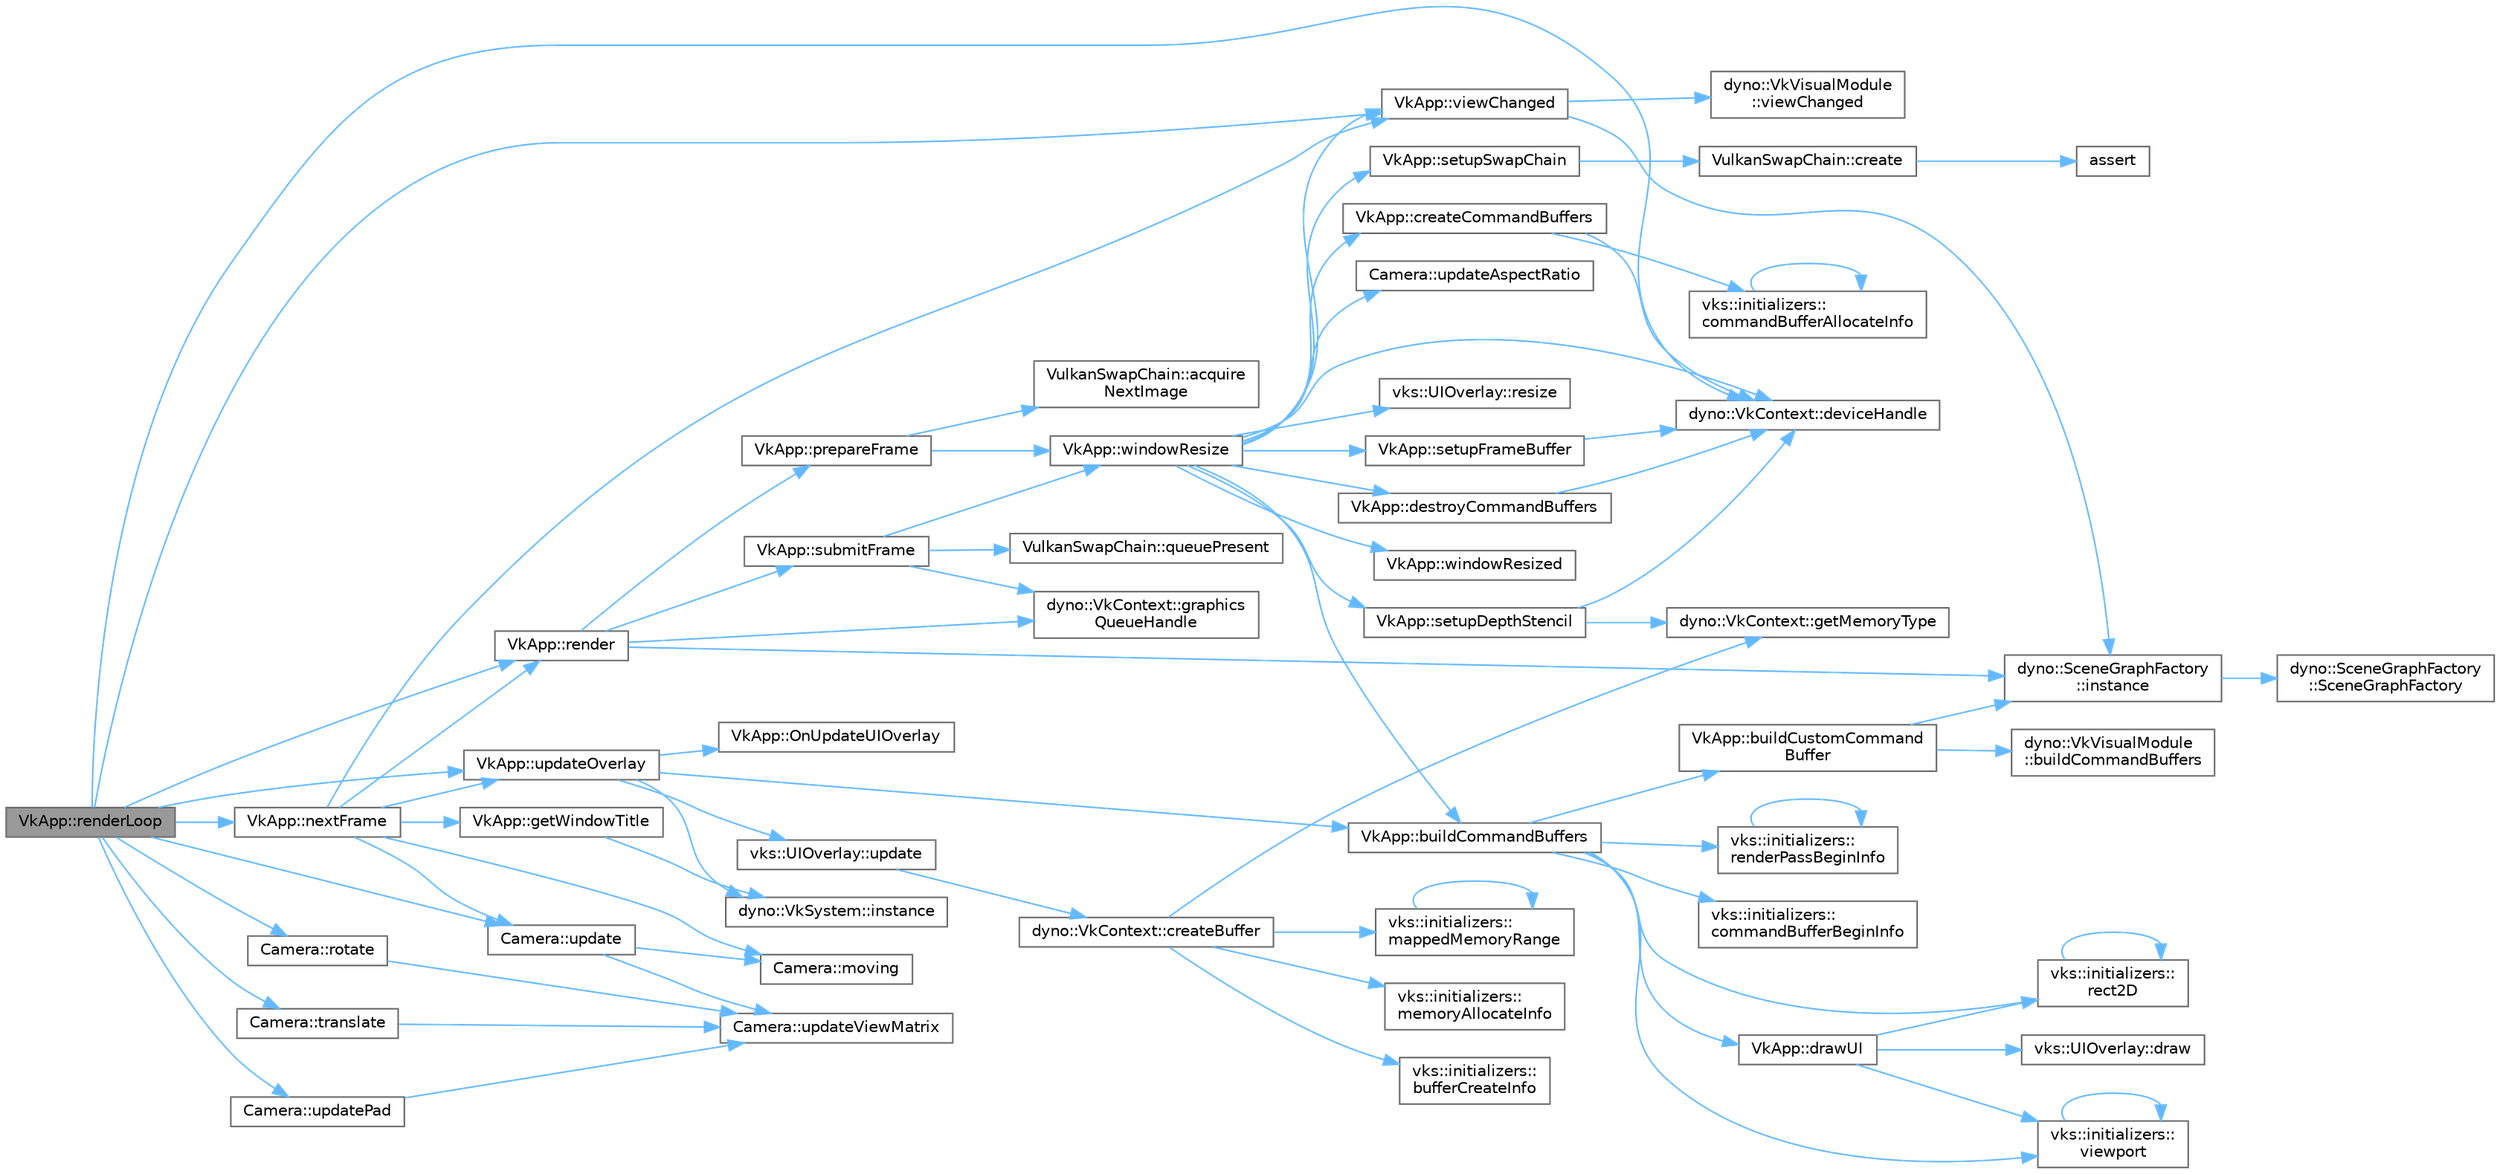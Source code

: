 digraph "VkApp::renderLoop"
{
 // LATEX_PDF_SIZE
  bgcolor="transparent";
  edge [fontname=Helvetica,fontsize=10,labelfontname=Helvetica,labelfontsize=10];
  node [fontname=Helvetica,fontsize=10,shape=box,height=0.2,width=0.4];
  rankdir="LR";
  Node1 [id="Node000001",label="VkApp::renderLoop",height=0.2,width=0.4,color="gray40", fillcolor="grey60", style="filled", fontcolor="black",tooltip="Entry point for the main render loop."];
  Node1 -> Node2 [id="edge1_Node000001_Node000002",color="steelblue1",style="solid",tooltip=" "];
  Node2 [id="Node000002",label="dyno::VkContext::deviceHandle",height=0.2,width=0.4,color="grey40", fillcolor="white", style="filled",URL="$classdyno_1_1_vk_context.html#af9eb048735ab3316470619f9bf0d4acf",tooltip=" "];
  Node1 -> Node3 [id="edge2_Node000001_Node000003",color="steelblue1",style="solid",tooltip=" "];
  Node3 [id="Node000003",label="VkApp::nextFrame",height=0.2,width=0.4,color="grey40", fillcolor="white", style="filled",URL="$class_vk_app.html#a271496c24fa0c1d5685741d5161be134",tooltip=" "];
  Node3 -> Node4 [id="edge3_Node000003_Node000004",color="steelblue1",style="solid",tooltip=" "];
  Node4 [id="Node000004",label="VkApp::getWindowTitle",height=0.2,width=0.4,color="grey40", fillcolor="white", style="filled",URL="$class_vk_app.html#a19d6febc4b8291e89fd62135806d9e65",tooltip=" "];
  Node4 -> Node5 [id="edge4_Node000004_Node000005",color="steelblue1",style="solid",tooltip=" "];
  Node5 [id="Node000005",label="dyno::VkSystem::instance",height=0.2,width=0.4,color="grey40", fillcolor="white", style="filled",URL="$classdyno_1_1_vk_system.html#ae9dfacd8ffcaa69bd39faec9ab24c66e",tooltip=" "];
  Node3 -> Node6 [id="edge5_Node000003_Node000006",color="steelblue1",style="solid",tooltip=" "];
  Node6 [id="Node000006",label="Camera::moving",height=0.2,width=0.4,color="grey40", fillcolor="white", style="filled",URL="$class_camera.html#a247ecfb88dbc9fd11ea3177dabd4fd99",tooltip=" "];
  Node3 -> Node7 [id="edge6_Node000003_Node000007",color="steelblue1",style="solid",tooltip=" "];
  Node7 [id="Node000007",label="VkApp::render",height=0.2,width=0.4,color="grey40", fillcolor="white", style="filled",URL="$class_vk_app.html#ab63b7933ea35df31039ed96b36d75e75",tooltip="(Pure virtual) Render function to be implemented by the sample application"];
  Node7 -> Node8 [id="edge7_Node000007_Node000008",color="steelblue1",style="solid",tooltip=" "];
  Node8 [id="Node000008",label="dyno::VkContext::graphics\lQueueHandle",height=0.2,width=0.4,color="grey40", fillcolor="white", style="filled",URL="$classdyno_1_1_vk_context.html#ad6404255ba055cbe9873651fffb4266e",tooltip=" "];
  Node7 -> Node9 [id="edge8_Node000007_Node000009",color="steelblue1",style="solid",tooltip=" "];
  Node9 [id="Node000009",label="dyno::SceneGraphFactory\l::instance",height=0.2,width=0.4,color="grey40", fillcolor="white", style="filled",URL="$classdyno_1_1_scene_graph_factory.html#a734602c4eaa53d89bd0293015383677b",tooltip=" "];
  Node9 -> Node10 [id="edge9_Node000009_Node000010",color="steelblue1",style="solid",tooltip=" "];
  Node10 [id="Node000010",label="dyno::SceneGraphFactory\l::SceneGraphFactory",height=0.2,width=0.4,color="grey40", fillcolor="white", style="filled",URL="$classdyno_1_1_scene_graph_factory.html#a8903c0a4594870792c19db4302361bad",tooltip=" "];
  Node7 -> Node11 [id="edge10_Node000007_Node000011",color="steelblue1",style="solid",tooltip=" "];
  Node11 [id="Node000011",label="VkApp::prepareFrame",height=0.2,width=0.4,color="grey40", fillcolor="white", style="filled",URL="$class_vk_app.html#a0162143259d08706c042d08fbebe4706",tooltip=" "];
  Node11 -> Node12 [id="edge11_Node000011_Node000012",color="steelblue1",style="solid",tooltip=" "];
  Node12 [id="Node000012",label="VulkanSwapChain::acquire\lNextImage",height=0.2,width=0.4,color="grey40", fillcolor="white", style="filled",URL="$class_vulkan_swap_chain.html#ae4c017063e104df6af453f511476c5f2",tooltip=" "];
  Node11 -> Node13 [id="edge12_Node000011_Node000013",color="steelblue1",style="solid",tooltip=" "];
  Node13 [id="Node000013",label="VkApp::windowResize",height=0.2,width=0.4,color="grey40", fillcolor="white", style="filled",URL="$class_vk_app.html#a7cd16d7aa5e59f3320f4db4203d9c6c2",tooltip=" "];
  Node13 -> Node14 [id="edge13_Node000013_Node000014",color="steelblue1",style="solid",tooltip=" "];
  Node14 [id="Node000014",label="VkApp::buildCommandBuffers",height=0.2,width=0.4,color="grey40", fillcolor="white", style="filled",URL="$class_vk_app.html#a38047afc15c4ecf19d652c4b8c62c544",tooltip="(Virtual) Called when resources have been recreated that require a rebuild of the command buffers (e...."];
  Node14 -> Node15 [id="edge14_Node000014_Node000015",color="steelblue1",style="solid",tooltip=" "];
  Node15 [id="Node000015",label="VkApp::buildCustomCommand\lBuffer",height=0.2,width=0.4,color="grey40", fillcolor="white", style="filled",URL="$class_vk_app.html#a2d514ecd18dc274f4117753e6c299b32",tooltip=" "];
  Node15 -> Node16 [id="edge15_Node000015_Node000016",color="steelblue1",style="solid",tooltip=" "];
  Node16 [id="Node000016",label="dyno::VkVisualModule\l::buildCommandBuffers",height=0.2,width=0.4,color="grey40", fillcolor="white", style="filled",URL="$classdyno_1_1_vk_visual_module.html#a4d5fc3965b77c5113df70656361bea11",tooltip=" "];
  Node15 -> Node9 [id="edge16_Node000015_Node000009",color="steelblue1",style="solid",tooltip=" "];
  Node14 -> Node17 [id="edge17_Node000014_Node000017",color="steelblue1",style="solid",tooltip=" "];
  Node17 [id="Node000017",label="vks::initializers::\lcommandBufferBeginInfo",height=0.2,width=0.4,color="grey40", fillcolor="white", style="filled",URL="$namespacevks_1_1initializers.html#ab43b98c7cf767b67fd3501fedb4a8348",tooltip=" "];
  Node14 -> Node18 [id="edge18_Node000014_Node000018",color="steelblue1",style="solid",tooltip=" "];
  Node18 [id="Node000018",label="VkApp::drawUI",height=0.2,width=0.4,color="grey40", fillcolor="white", style="filled",URL="$class_vk_app.html#a0533d19e918fc69c112df4e80d75f50a",tooltip="Adds the drawing commands for the ImGui overlay to the given command buffer."];
  Node18 -> Node19 [id="edge19_Node000018_Node000019",color="steelblue1",style="solid",tooltip=" "];
  Node19 [id="Node000019",label="vks::UIOverlay::draw",height=0.2,width=0.4,color="grey40", fillcolor="white", style="filled",URL="$classvks_1_1_u_i_overlay.html#a624e18c79a8ec4df22119b14dd53d690",tooltip=" "];
  Node18 -> Node20 [id="edge20_Node000018_Node000020",color="steelblue1",style="solid",tooltip=" "];
  Node20 [id="Node000020",label="vks::initializers::\lrect2D",height=0.2,width=0.4,color="grey40", fillcolor="white", style="filled",URL="$namespacevks_1_1initializers.html#accf10566e09a15387484562d7b62fb1d",tooltip=" "];
  Node20 -> Node20 [id="edge21_Node000020_Node000020",color="steelblue1",style="solid",tooltip=" "];
  Node18 -> Node21 [id="edge22_Node000018_Node000021",color="steelblue1",style="solid",tooltip=" "];
  Node21 [id="Node000021",label="vks::initializers::\lviewport",height=0.2,width=0.4,color="grey40", fillcolor="white", style="filled",URL="$namespacevks_1_1initializers.html#ad8d2fa8d651cf0b1a1d6ee1190dd318c",tooltip=" "];
  Node21 -> Node21 [id="edge23_Node000021_Node000021",color="steelblue1",style="solid",tooltip=" "];
  Node14 -> Node20 [id="edge24_Node000014_Node000020",color="steelblue1",style="solid",tooltip=" "];
  Node14 -> Node22 [id="edge25_Node000014_Node000022",color="steelblue1",style="solid",tooltip=" "];
  Node22 [id="Node000022",label="vks::initializers::\lrenderPassBeginInfo",height=0.2,width=0.4,color="grey40", fillcolor="white", style="filled",URL="$namespacevks_1_1initializers.html#a9a2b0d6286daad93f68a4d9100a8f354",tooltip=" "];
  Node22 -> Node22 [id="edge26_Node000022_Node000022",color="steelblue1",style="solid",tooltip=" "];
  Node14 -> Node21 [id="edge27_Node000014_Node000021",color="steelblue1",style="solid",tooltip=" "];
  Node13 -> Node23 [id="edge28_Node000013_Node000023",color="steelblue1",style="solid",tooltip=" "];
  Node23 [id="Node000023",label="VkApp::createCommandBuffers",height=0.2,width=0.4,color="grey40", fillcolor="white", style="filled",URL="$class_vk_app.html#aebc0a020547b33662c7ab153e0f5ee78",tooltip=" "];
  Node23 -> Node24 [id="edge29_Node000023_Node000024",color="steelblue1",style="solid",tooltip=" "];
  Node24 [id="Node000024",label="vks::initializers::\lcommandBufferAllocateInfo",height=0.2,width=0.4,color="grey40", fillcolor="white", style="filled",URL="$namespacevks_1_1initializers.html#a56e8b0b74504c6870b752df0ec9052be",tooltip=" "];
  Node24 -> Node24 [id="edge30_Node000024_Node000024",color="steelblue1",style="solid",tooltip=" "];
  Node23 -> Node2 [id="edge31_Node000023_Node000002",color="steelblue1",style="solid",tooltip=" "];
  Node13 -> Node25 [id="edge32_Node000013_Node000025",color="steelblue1",style="solid",tooltip=" "];
  Node25 [id="Node000025",label="VkApp::destroyCommandBuffers",height=0.2,width=0.4,color="grey40", fillcolor="white", style="filled",URL="$class_vk_app.html#a2cab8bd97fb34c53c75c5af7497afdca",tooltip=" "];
  Node25 -> Node2 [id="edge33_Node000025_Node000002",color="steelblue1",style="solid",tooltip=" "];
  Node13 -> Node2 [id="edge34_Node000013_Node000002",color="steelblue1",style="solid",tooltip=" "];
  Node13 -> Node26 [id="edge35_Node000013_Node000026",color="steelblue1",style="solid",tooltip=" "];
  Node26 [id="Node000026",label="vks::UIOverlay::resize",height=0.2,width=0.4,color="grey40", fillcolor="white", style="filled",URL="$classvks_1_1_u_i_overlay.html#aa22c7b7099c6628c2b997445827a71d0",tooltip=" "];
  Node13 -> Node27 [id="edge36_Node000013_Node000027",color="steelblue1",style="solid",tooltip=" "];
  Node27 [id="Node000027",label="VkApp::setupDepthStencil",height=0.2,width=0.4,color="grey40", fillcolor="white", style="filled",URL="$class_vk_app.html#a885893a4870100949051d768130e9520",tooltip="(Virtual) Setup default depth and stencil views"];
  Node27 -> Node2 [id="edge37_Node000027_Node000002",color="steelblue1",style="solid",tooltip=" "];
  Node27 -> Node28 [id="edge38_Node000027_Node000028",color="steelblue1",style="solid",tooltip=" "];
  Node28 [id="Node000028",label="dyno::VkContext::getMemoryType",height=0.2,width=0.4,color="grey40", fillcolor="white", style="filled",URL="$classdyno_1_1_vk_context.html#a780dfd9266a8aadab0d3ea38d0750509",tooltip=" "];
  Node13 -> Node29 [id="edge39_Node000013_Node000029",color="steelblue1",style="solid",tooltip=" "];
  Node29 [id="Node000029",label="VkApp::setupFrameBuffer",height=0.2,width=0.4,color="grey40", fillcolor="white", style="filled",URL="$class_vk_app.html#a3f057963f839559ea6d71e2163417997",tooltip="(Virtual) Setup default framebuffers for all requested swapchain images"];
  Node29 -> Node2 [id="edge40_Node000029_Node000002",color="steelblue1",style="solid",tooltip=" "];
  Node13 -> Node30 [id="edge41_Node000013_Node000030",color="steelblue1",style="solid",tooltip=" "];
  Node30 [id="Node000030",label="VkApp::setupSwapChain",height=0.2,width=0.4,color="grey40", fillcolor="white", style="filled",URL="$class_vk_app.html#a8a926ccea752b2a139453f054ca1480d",tooltip=" "];
  Node30 -> Node31 [id="edge42_Node000030_Node000031",color="steelblue1",style="solid",tooltip=" "];
  Node31 [id="Node000031",label="VulkanSwapChain::create",height=0.2,width=0.4,color="grey40", fillcolor="white", style="filled",URL="$class_vulkan_swap_chain.html#a84e91376965ca63f453266e0e9baebaa",tooltip=" "];
  Node31 -> Node32 [id="edge43_Node000031_Node000032",color="steelblue1",style="solid",tooltip=" "];
  Node32 [id="Node000032",label="assert",height=0.2,width=0.4,color="grey40", fillcolor="white", style="filled",URL="$_vulkan_swap_chain_8cpp.html#a21b5a77bb7dd2ff2a93f6c086da96d46",tooltip=" "];
  Node13 -> Node33 [id="edge44_Node000013_Node000033",color="steelblue1",style="solid",tooltip=" "];
  Node33 [id="Node000033",label="Camera::updateAspectRatio",height=0.2,width=0.4,color="grey40", fillcolor="white", style="filled",URL="$class_camera.html#a5da1dde1a2d60f8e8e4e95922b0e72a3",tooltip=" "];
  Node13 -> Node34 [id="edge45_Node000013_Node000034",color="steelblue1",style="solid",tooltip=" "];
  Node34 [id="Node000034",label="VkApp::viewChanged",height=0.2,width=0.4,color="grey40", fillcolor="white", style="filled",URL="$class_vk_app.html#a6404e5667eef136f91987f9f525dc688",tooltip="(Virtual) Called when the camera view has changed"];
  Node34 -> Node9 [id="edge46_Node000034_Node000009",color="steelblue1",style="solid",tooltip=" "];
  Node34 -> Node35 [id="edge47_Node000034_Node000035",color="steelblue1",style="solid",tooltip=" "];
  Node35 [id="Node000035",label="dyno::VkVisualModule\l::viewChanged",height=0.2,width=0.4,color="grey40", fillcolor="white", style="filled",URL="$classdyno_1_1_vk_visual_module.html#ad5176c02e568be37a4a5163c96e473bc",tooltip=" "];
  Node13 -> Node36 [id="edge48_Node000013_Node000036",color="steelblue1",style="solid",tooltip=" "];
  Node36 [id="Node000036",label="VkApp::windowResized",height=0.2,width=0.4,color="grey40", fillcolor="white", style="filled",URL="$class_vk_app.html#a9b734787be2c77f9fb709008aacd0a4e",tooltip="(Virtual) Called when the window has been resized, can be used by the sample application to recreate ..."];
  Node7 -> Node37 [id="edge49_Node000007_Node000037",color="steelblue1",style="solid",tooltip=" "];
  Node37 [id="Node000037",label="VkApp::submitFrame",height=0.2,width=0.4,color="grey40", fillcolor="white", style="filled",URL="$class_vk_app.html#a77aa2460391395eadb236bd13826b56e",tooltip="Presents the current image to the swap chain."];
  Node37 -> Node8 [id="edge50_Node000037_Node000008",color="steelblue1",style="solid",tooltip=" "];
  Node37 -> Node38 [id="edge51_Node000037_Node000038",color="steelblue1",style="solid",tooltip=" "];
  Node38 [id="Node000038",label="VulkanSwapChain::queuePresent",height=0.2,width=0.4,color="grey40", fillcolor="white", style="filled",URL="$class_vulkan_swap_chain.html#aa86b2b32130ae574aa25ac0c56c45a71",tooltip=" "];
  Node37 -> Node13 [id="edge52_Node000037_Node000013",color="steelblue1",style="solid",tooltip=" "];
  Node3 -> Node39 [id="edge53_Node000003_Node000039",color="steelblue1",style="solid",tooltip=" "];
  Node39 [id="Node000039",label="Camera::update",height=0.2,width=0.4,color="grey40", fillcolor="white", style="filled",URL="$class_camera.html#a793f9f0edff8984a65d7d908e0ff481c",tooltip=" "];
  Node39 -> Node6 [id="edge54_Node000039_Node000006",color="steelblue1",style="solid",tooltip=" "];
  Node39 -> Node40 [id="edge55_Node000039_Node000040",color="steelblue1",style="solid",tooltip=" "];
  Node40 [id="Node000040",label="Camera::updateViewMatrix",height=0.2,width=0.4,color="grey40", fillcolor="white", style="filled",URL="$class_camera.html#a8fe5c71a390571a861ad8afd99dfdea3",tooltip=" "];
  Node3 -> Node41 [id="edge56_Node000003_Node000041",color="steelblue1",style="solid",tooltip=" "];
  Node41 [id="Node000041",label="VkApp::updateOverlay",height=0.2,width=0.4,color="grey40", fillcolor="white", style="filled",URL="$class_vk_app.html#aca66237cd22fe6e242aab6bd2c3b2cdc",tooltip=" "];
  Node41 -> Node14 [id="edge57_Node000041_Node000014",color="steelblue1",style="solid",tooltip=" "];
  Node41 -> Node5 [id="edge58_Node000041_Node000005",color="steelblue1",style="solid",tooltip=" "];
  Node41 -> Node42 [id="edge59_Node000041_Node000042",color="steelblue1",style="solid",tooltip=" "];
  Node42 [id="Node000042",label="VkApp::OnUpdateUIOverlay",height=0.2,width=0.4,color="grey40", fillcolor="white", style="filled",URL="$class_vk_app.html#afb2cb5448a5a8cfec25f860b05d96c3c",tooltip="(Virtual) Called when the UI overlay is updating, can be used to add custom elements to the overlay"];
  Node41 -> Node43 [id="edge60_Node000041_Node000043",color="steelblue1",style="solid",tooltip=" "];
  Node43 [id="Node000043",label="vks::UIOverlay::update",height=0.2,width=0.4,color="grey40", fillcolor="white", style="filled",URL="$classvks_1_1_u_i_overlay.html#af37f79e6b1fdf62e23c5da038f20034f",tooltip=" "];
  Node43 -> Node44 [id="edge61_Node000043_Node000044",color="steelblue1",style="solid",tooltip=" "];
  Node44 [id="Node000044",label="dyno::VkContext::createBuffer",height=0.2,width=0.4,color="grey40", fillcolor="white", style="filled",URL="$classdyno_1_1_vk_context.html#a028ed53563ea1872e4fc37bd38508d9b",tooltip=" "];
  Node44 -> Node45 [id="edge62_Node000044_Node000045",color="steelblue1",style="solid",tooltip=" "];
  Node45 [id="Node000045",label="vks::initializers::\lbufferCreateInfo",height=0.2,width=0.4,color="grey40", fillcolor="white", style="filled",URL="$namespacevks_1_1initializers.html#add6323753fce6b02303f50317d7daf0c",tooltip=" "];
  Node44 -> Node28 [id="edge63_Node000044_Node000028",color="steelblue1",style="solid",tooltip=" "];
  Node44 -> Node46 [id="edge64_Node000044_Node000046",color="steelblue1",style="solid",tooltip=" "];
  Node46 [id="Node000046",label="vks::initializers::\lmappedMemoryRange",height=0.2,width=0.4,color="grey40", fillcolor="white", style="filled",URL="$namespacevks_1_1initializers.html#ae6028a2472b9adff26738fd1af5a088b",tooltip=" "];
  Node46 -> Node46 [id="edge65_Node000046_Node000046",color="steelblue1",style="solid",tooltip=" "];
  Node44 -> Node47 [id="edge66_Node000044_Node000047",color="steelblue1",style="solid",tooltip=" "];
  Node47 [id="Node000047",label="vks::initializers::\lmemoryAllocateInfo",height=0.2,width=0.4,color="grey40", fillcolor="white", style="filled",URL="$namespacevks_1_1initializers.html#ab2b2acd3e66b782c756f8fe322dd3e72",tooltip=" "];
  Node3 -> Node34 [id="edge67_Node000003_Node000034",color="steelblue1",style="solid",tooltip=" "];
  Node1 -> Node7 [id="edge68_Node000001_Node000007",color="steelblue1",style="solid",tooltip=" "];
  Node1 -> Node48 [id="edge69_Node000001_Node000048",color="steelblue1",style="solid",tooltip=" "];
  Node48 [id="Node000048",label="Camera::rotate",height=0.2,width=0.4,color="grey40", fillcolor="white", style="filled",URL="$class_camera.html#aa61268d90d49b7788689bcd8c40ffbc8",tooltip=" "];
  Node48 -> Node40 [id="edge70_Node000048_Node000040",color="steelblue1",style="solid",tooltip=" "];
  Node1 -> Node49 [id="edge71_Node000001_Node000049",color="steelblue1",style="solid",tooltip=" "];
  Node49 [id="Node000049",label="Camera::translate",height=0.2,width=0.4,color="grey40", fillcolor="white", style="filled",URL="$class_camera.html#ad0954e6eee976784756b2f2889b12c4b",tooltip=" "];
  Node49 -> Node40 [id="edge72_Node000049_Node000040",color="steelblue1",style="solid",tooltip=" "];
  Node1 -> Node39 [id="edge73_Node000001_Node000039",color="steelblue1",style="solid",tooltip=" "];
  Node1 -> Node41 [id="edge74_Node000001_Node000041",color="steelblue1",style="solid",tooltip=" "];
  Node1 -> Node50 [id="edge75_Node000001_Node000050",color="steelblue1",style="solid",tooltip=" "];
  Node50 [id="Node000050",label="Camera::updatePad",height=0.2,width=0.4,color="grey40", fillcolor="white", style="filled",URL="$class_camera.html#a46ca44bc72dd940b88920203a9697367",tooltip=" "];
  Node50 -> Node40 [id="edge76_Node000050_Node000040",color="steelblue1",style="solid",tooltip=" "];
  Node1 -> Node34 [id="edge77_Node000001_Node000034",color="steelblue1",style="solid",tooltip=" "];
}
